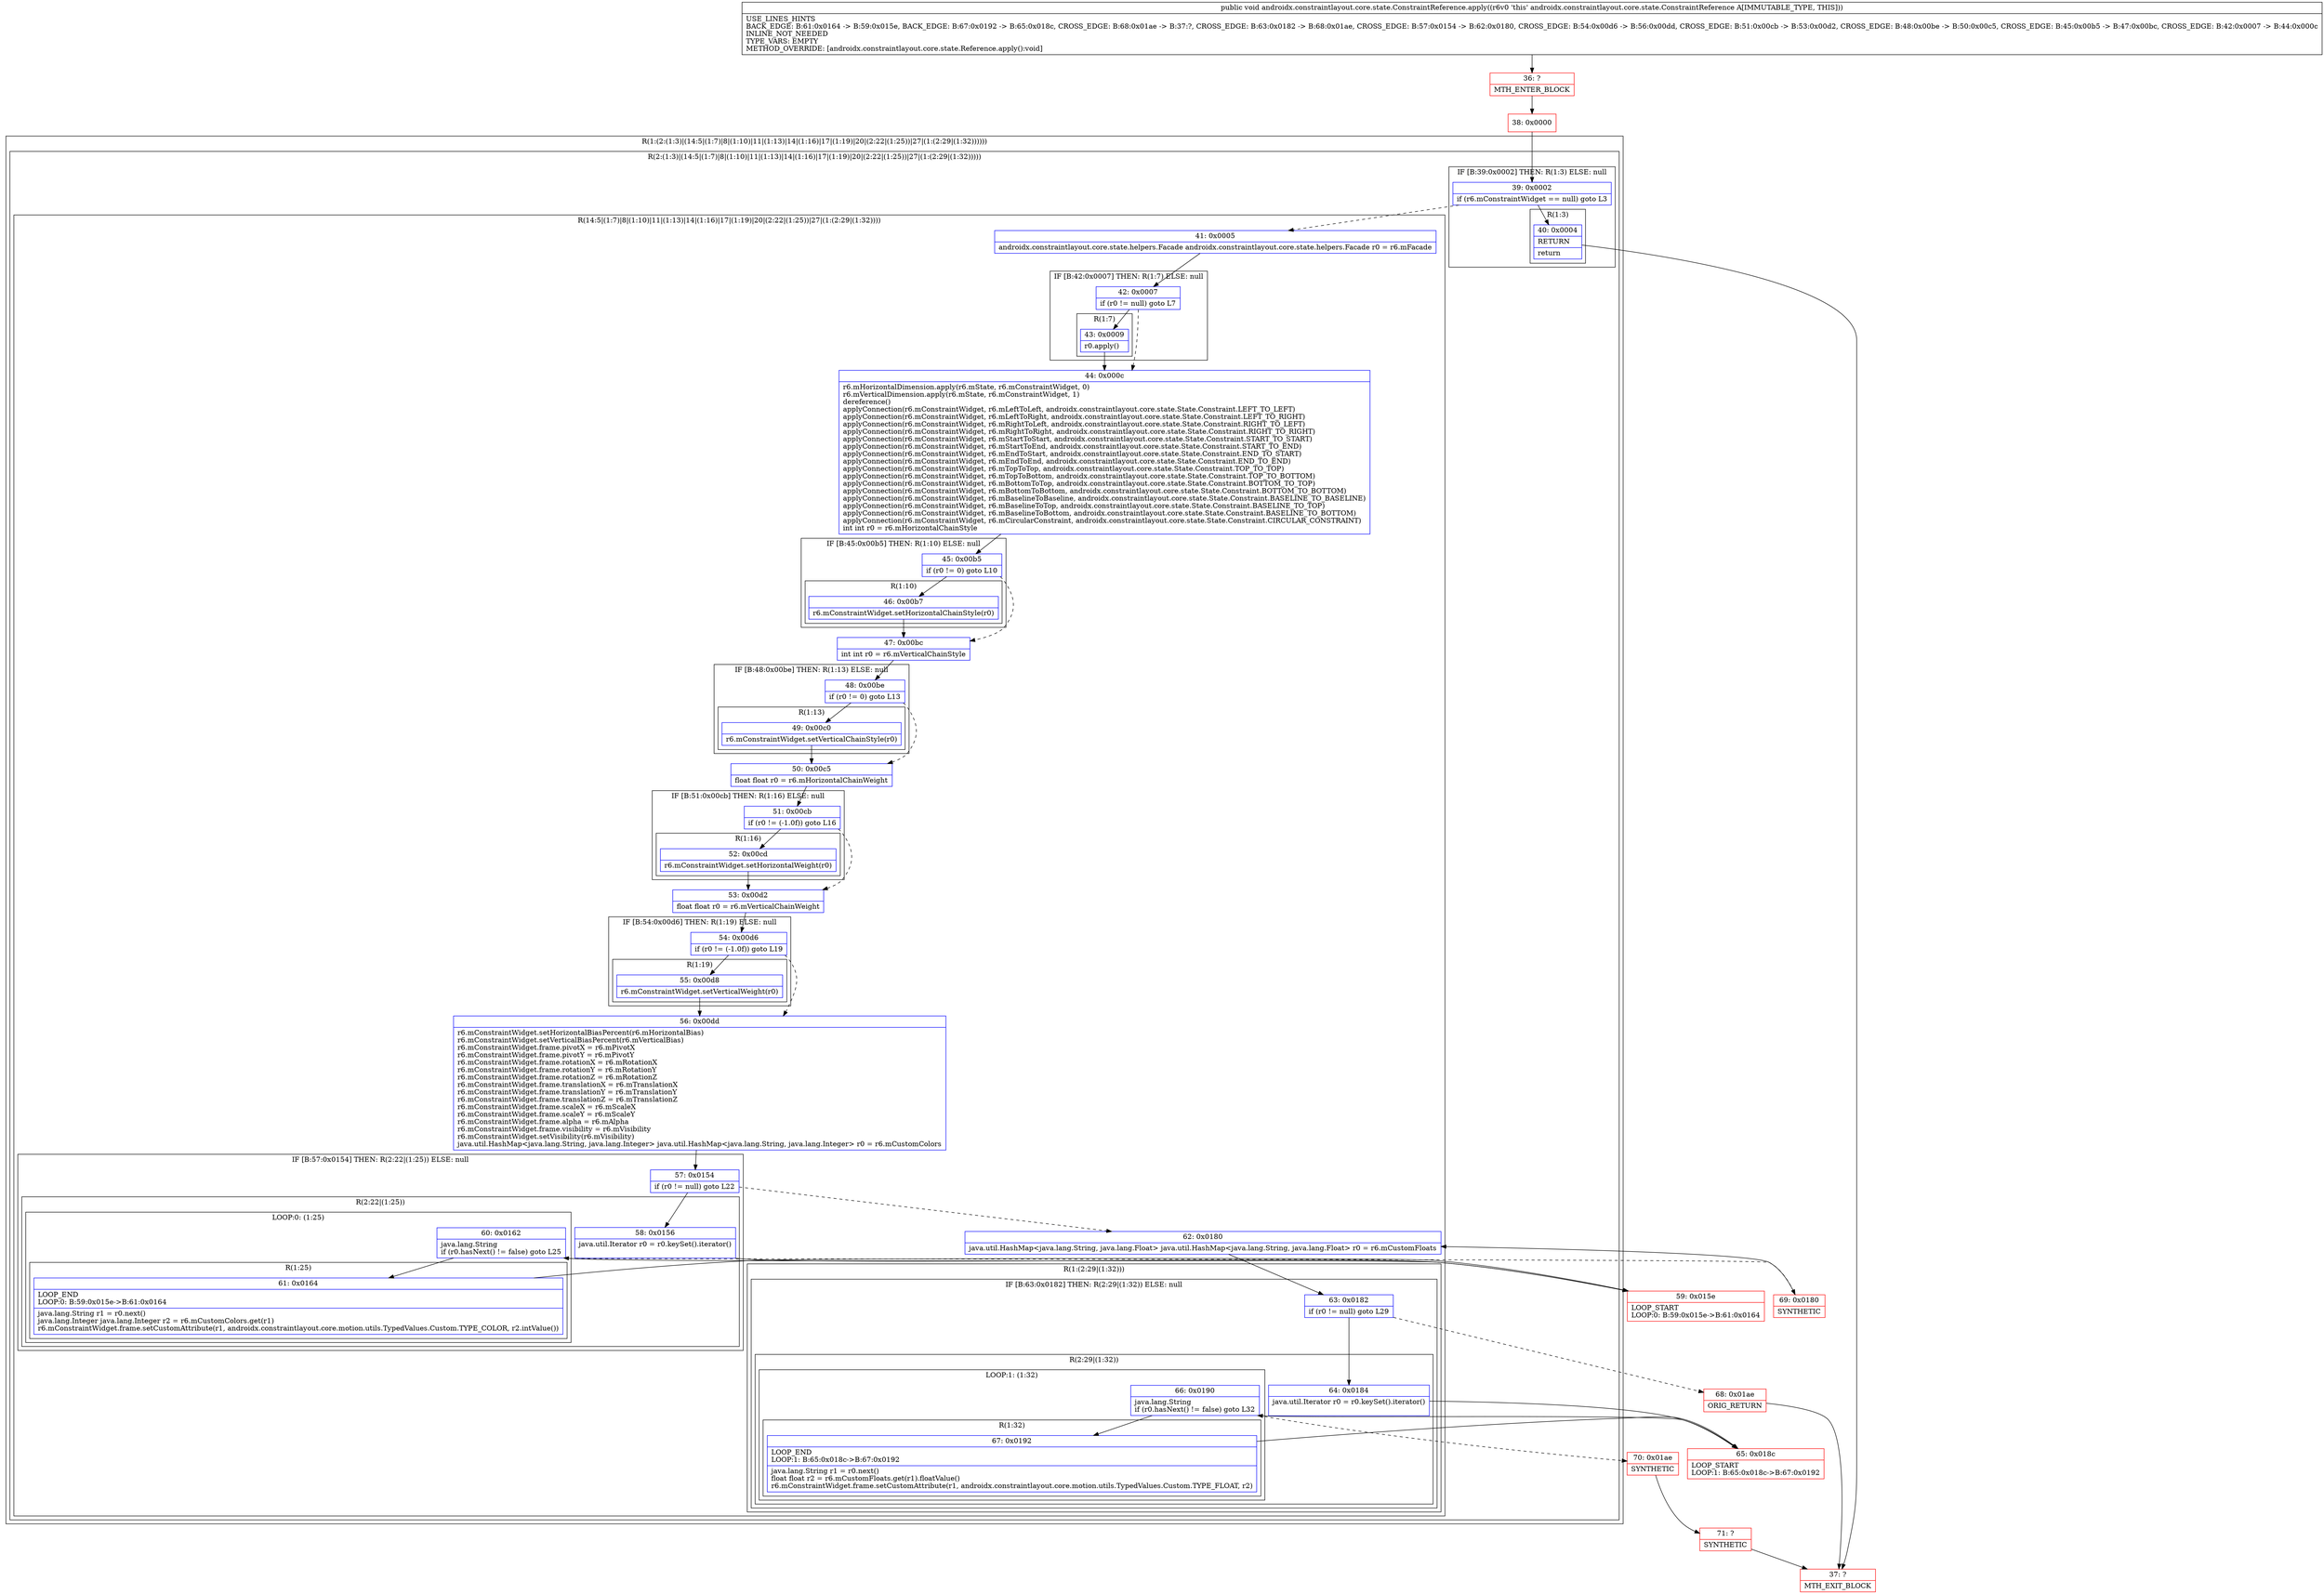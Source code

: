 digraph "CFG forandroidx.constraintlayout.core.state.ConstraintReference.apply()V" {
subgraph cluster_Region_201372328 {
label = "R(1:(2:(1:3)|(14:5|(1:7)|8|(1:10)|11|(1:13)|14|(1:16)|17|(1:19)|20|(2:22|(1:25))|27|(1:(2:29|(1:32))))))";
node [shape=record,color=blue];
subgraph cluster_Region_896288678 {
label = "R(2:(1:3)|(14:5|(1:7)|8|(1:10)|11|(1:13)|14|(1:16)|17|(1:19)|20|(2:22|(1:25))|27|(1:(2:29|(1:32)))))";
node [shape=record,color=blue];
subgraph cluster_IfRegion_1420615464 {
label = "IF [B:39:0x0002] THEN: R(1:3) ELSE: null";
node [shape=record,color=blue];
Node_39 [shape=record,label="{39\:\ 0x0002|if (r6.mConstraintWidget == null) goto L3\l}"];
subgraph cluster_Region_770635092 {
label = "R(1:3)";
node [shape=record,color=blue];
Node_40 [shape=record,label="{40\:\ 0x0004|RETURN\l|return\l}"];
}
}
subgraph cluster_Region_1516583752 {
label = "R(14:5|(1:7)|8|(1:10)|11|(1:13)|14|(1:16)|17|(1:19)|20|(2:22|(1:25))|27|(1:(2:29|(1:32))))";
node [shape=record,color=blue];
Node_41 [shape=record,label="{41\:\ 0x0005|androidx.constraintlayout.core.state.helpers.Facade androidx.constraintlayout.core.state.helpers.Facade r0 = r6.mFacade\l}"];
subgraph cluster_IfRegion_732027723 {
label = "IF [B:42:0x0007] THEN: R(1:7) ELSE: null";
node [shape=record,color=blue];
Node_42 [shape=record,label="{42\:\ 0x0007|if (r0 != null) goto L7\l}"];
subgraph cluster_Region_239859520 {
label = "R(1:7)";
node [shape=record,color=blue];
Node_43 [shape=record,label="{43\:\ 0x0009|r0.apply()\l}"];
}
}
Node_44 [shape=record,label="{44\:\ 0x000c|r6.mHorizontalDimension.apply(r6.mState, r6.mConstraintWidget, 0)\lr6.mVerticalDimension.apply(r6.mState, r6.mConstraintWidget, 1)\ldereference()\lapplyConnection(r6.mConstraintWidget, r6.mLeftToLeft, androidx.constraintlayout.core.state.State.Constraint.LEFT_TO_LEFT)\lapplyConnection(r6.mConstraintWidget, r6.mLeftToRight, androidx.constraintlayout.core.state.State.Constraint.LEFT_TO_RIGHT)\lapplyConnection(r6.mConstraintWidget, r6.mRightToLeft, androidx.constraintlayout.core.state.State.Constraint.RIGHT_TO_LEFT)\lapplyConnection(r6.mConstraintWidget, r6.mRightToRight, androidx.constraintlayout.core.state.State.Constraint.RIGHT_TO_RIGHT)\lapplyConnection(r6.mConstraintWidget, r6.mStartToStart, androidx.constraintlayout.core.state.State.Constraint.START_TO_START)\lapplyConnection(r6.mConstraintWidget, r6.mStartToEnd, androidx.constraintlayout.core.state.State.Constraint.START_TO_END)\lapplyConnection(r6.mConstraintWidget, r6.mEndToStart, androidx.constraintlayout.core.state.State.Constraint.END_TO_START)\lapplyConnection(r6.mConstraintWidget, r6.mEndToEnd, androidx.constraintlayout.core.state.State.Constraint.END_TO_END)\lapplyConnection(r6.mConstraintWidget, r6.mTopToTop, androidx.constraintlayout.core.state.State.Constraint.TOP_TO_TOP)\lapplyConnection(r6.mConstraintWidget, r6.mTopToBottom, androidx.constraintlayout.core.state.State.Constraint.TOP_TO_BOTTOM)\lapplyConnection(r6.mConstraintWidget, r6.mBottomToTop, androidx.constraintlayout.core.state.State.Constraint.BOTTOM_TO_TOP)\lapplyConnection(r6.mConstraintWidget, r6.mBottomToBottom, androidx.constraintlayout.core.state.State.Constraint.BOTTOM_TO_BOTTOM)\lapplyConnection(r6.mConstraintWidget, r6.mBaselineToBaseline, androidx.constraintlayout.core.state.State.Constraint.BASELINE_TO_BASELINE)\lapplyConnection(r6.mConstraintWidget, r6.mBaselineToTop, androidx.constraintlayout.core.state.State.Constraint.BASELINE_TO_TOP)\lapplyConnection(r6.mConstraintWidget, r6.mBaselineToBottom, androidx.constraintlayout.core.state.State.Constraint.BASELINE_TO_BOTTOM)\lapplyConnection(r6.mConstraintWidget, r6.mCircularConstraint, androidx.constraintlayout.core.state.State.Constraint.CIRCULAR_CONSTRAINT)\lint int r0 = r6.mHorizontalChainStyle\l}"];
subgraph cluster_IfRegion_1782067924 {
label = "IF [B:45:0x00b5] THEN: R(1:10) ELSE: null";
node [shape=record,color=blue];
Node_45 [shape=record,label="{45\:\ 0x00b5|if (r0 != 0) goto L10\l}"];
subgraph cluster_Region_435485600 {
label = "R(1:10)";
node [shape=record,color=blue];
Node_46 [shape=record,label="{46\:\ 0x00b7|r6.mConstraintWidget.setHorizontalChainStyle(r0)\l}"];
}
}
Node_47 [shape=record,label="{47\:\ 0x00bc|int int r0 = r6.mVerticalChainStyle\l}"];
subgraph cluster_IfRegion_1017774166 {
label = "IF [B:48:0x00be] THEN: R(1:13) ELSE: null";
node [shape=record,color=blue];
Node_48 [shape=record,label="{48\:\ 0x00be|if (r0 != 0) goto L13\l}"];
subgraph cluster_Region_1829372276 {
label = "R(1:13)";
node [shape=record,color=blue];
Node_49 [shape=record,label="{49\:\ 0x00c0|r6.mConstraintWidget.setVerticalChainStyle(r0)\l}"];
}
}
Node_50 [shape=record,label="{50\:\ 0x00c5|float float r0 = r6.mHorizontalChainWeight\l}"];
subgraph cluster_IfRegion_1175400595 {
label = "IF [B:51:0x00cb] THEN: R(1:16) ELSE: null";
node [shape=record,color=blue];
Node_51 [shape=record,label="{51\:\ 0x00cb|if (r0 != (\-1.0f)) goto L16\l}"];
subgraph cluster_Region_2023291401 {
label = "R(1:16)";
node [shape=record,color=blue];
Node_52 [shape=record,label="{52\:\ 0x00cd|r6.mConstraintWidget.setHorizontalWeight(r0)\l}"];
}
}
Node_53 [shape=record,label="{53\:\ 0x00d2|float float r0 = r6.mVerticalChainWeight\l}"];
subgraph cluster_IfRegion_341634556 {
label = "IF [B:54:0x00d6] THEN: R(1:19) ELSE: null";
node [shape=record,color=blue];
Node_54 [shape=record,label="{54\:\ 0x00d6|if (r0 != (\-1.0f)) goto L19\l}"];
subgraph cluster_Region_694177698 {
label = "R(1:19)";
node [shape=record,color=blue];
Node_55 [shape=record,label="{55\:\ 0x00d8|r6.mConstraintWidget.setVerticalWeight(r0)\l}"];
}
}
Node_56 [shape=record,label="{56\:\ 0x00dd|r6.mConstraintWidget.setHorizontalBiasPercent(r6.mHorizontalBias)\lr6.mConstraintWidget.setVerticalBiasPercent(r6.mVerticalBias)\lr6.mConstraintWidget.frame.pivotX = r6.mPivotX\lr6.mConstraintWidget.frame.pivotY = r6.mPivotY\lr6.mConstraintWidget.frame.rotationX = r6.mRotationX\lr6.mConstraintWidget.frame.rotationY = r6.mRotationY\lr6.mConstraintWidget.frame.rotationZ = r6.mRotationZ\lr6.mConstraintWidget.frame.translationX = r6.mTranslationX\lr6.mConstraintWidget.frame.translationY = r6.mTranslationY\lr6.mConstraintWidget.frame.translationZ = r6.mTranslationZ\lr6.mConstraintWidget.frame.scaleX = r6.mScaleX\lr6.mConstraintWidget.frame.scaleY = r6.mScaleY\lr6.mConstraintWidget.frame.alpha = r6.mAlpha\lr6.mConstraintWidget.frame.visibility = r6.mVisibility\lr6.mConstraintWidget.setVisibility(r6.mVisibility)\ljava.util.HashMap\<java.lang.String, java.lang.Integer\> java.util.HashMap\<java.lang.String, java.lang.Integer\> r0 = r6.mCustomColors\l}"];
subgraph cluster_IfRegion_374630837 {
label = "IF [B:57:0x0154] THEN: R(2:22|(1:25)) ELSE: null";
node [shape=record,color=blue];
Node_57 [shape=record,label="{57\:\ 0x0154|if (r0 != null) goto L22\l}"];
subgraph cluster_Region_698581444 {
label = "R(2:22|(1:25))";
node [shape=record,color=blue];
Node_58 [shape=record,label="{58\:\ 0x0156|java.util.Iterator r0 = r0.keySet().iterator()\l\l}"];
subgraph cluster_LoopRegion_611489715 {
label = "LOOP:0: (1:25)";
node [shape=record,color=blue];
Node_60 [shape=record,label="{60\:\ 0x0162|java.lang.String \lif (r0.hasNext() != false) goto L25\l}"];
subgraph cluster_Region_1910583556 {
label = "R(1:25)";
node [shape=record,color=blue];
Node_61 [shape=record,label="{61\:\ 0x0164|LOOP_END\lLOOP:0: B:59:0x015e\-\>B:61:0x0164\l|java.lang.String r1 = r0.next()\ljava.lang.Integer java.lang.Integer r2 = r6.mCustomColors.get(r1)\lr6.mConstraintWidget.frame.setCustomAttribute(r1, androidx.constraintlayout.core.motion.utils.TypedValues.Custom.TYPE_COLOR, r2.intValue())\l}"];
}
}
}
}
Node_62 [shape=record,label="{62\:\ 0x0180|java.util.HashMap\<java.lang.String, java.lang.Float\> java.util.HashMap\<java.lang.String, java.lang.Float\> r0 = r6.mCustomFloats\l}"];
subgraph cluster_Region_1937028588 {
label = "R(1:(2:29|(1:32)))";
node [shape=record,color=blue];
subgraph cluster_IfRegion_1516485121 {
label = "IF [B:63:0x0182] THEN: R(2:29|(1:32)) ELSE: null";
node [shape=record,color=blue];
Node_63 [shape=record,label="{63\:\ 0x0182|if (r0 != null) goto L29\l}"];
subgraph cluster_Region_1901454256 {
label = "R(2:29|(1:32))";
node [shape=record,color=blue];
Node_64 [shape=record,label="{64\:\ 0x0184|java.util.Iterator r0 = r0.keySet().iterator()\l\l}"];
subgraph cluster_LoopRegion_1091793205 {
label = "LOOP:1: (1:32)";
node [shape=record,color=blue];
Node_66 [shape=record,label="{66\:\ 0x0190|java.lang.String \lif (r0.hasNext() != false) goto L32\l}"];
subgraph cluster_Region_1148790254 {
label = "R(1:32)";
node [shape=record,color=blue];
Node_67 [shape=record,label="{67\:\ 0x0192|LOOP_END\lLOOP:1: B:65:0x018c\-\>B:67:0x0192\l|java.lang.String r1 = r0.next()\lfloat float r2 = r6.mCustomFloats.get(r1).floatValue()\lr6.mConstraintWidget.frame.setCustomAttribute(r1, androidx.constraintlayout.core.motion.utils.TypedValues.Custom.TYPE_FLOAT, r2)\l}"];
}
}
}
}
}
}
}
}
Node_36 [shape=record,color=red,label="{36\:\ ?|MTH_ENTER_BLOCK\l}"];
Node_38 [shape=record,color=red,label="{38\:\ 0x0000}"];
Node_37 [shape=record,color=red,label="{37\:\ ?|MTH_EXIT_BLOCK\l}"];
Node_59 [shape=record,color=red,label="{59\:\ 0x015e|LOOP_START\lLOOP:0: B:59:0x015e\-\>B:61:0x0164\l}"];
Node_69 [shape=record,color=red,label="{69\:\ 0x0180|SYNTHETIC\l}"];
Node_65 [shape=record,color=red,label="{65\:\ 0x018c|LOOP_START\lLOOP:1: B:65:0x018c\-\>B:67:0x0192\l}"];
Node_70 [shape=record,color=red,label="{70\:\ 0x01ae|SYNTHETIC\l}"];
Node_71 [shape=record,color=red,label="{71\:\ ?|SYNTHETIC\l}"];
Node_68 [shape=record,color=red,label="{68\:\ 0x01ae|ORIG_RETURN\l}"];
MethodNode[shape=record,label="{public void androidx.constraintlayout.core.state.ConstraintReference.apply((r6v0 'this' androidx.constraintlayout.core.state.ConstraintReference A[IMMUTABLE_TYPE, THIS]))  | USE_LINES_HINTS\lBACK_EDGE: B:61:0x0164 \-\> B:59:0x015e, BACK_EDGE: B:67:0x0192 \-\> B:65:0x018c, CROSS_EDGE: B:68:0x01ae \-\> B:37:?, CROSS_EDGE: B:63:0x0182 \-\> B:68:0x01ae, CROSS_EDGE: B:57:0x0154 \-\> B:62:0x0180, CROSS_EDGE: B:54:0x00d6 \-\> B:56:0x00dd, CROSS_EDGE: B:51:0x00cb \-\> B:53:0x00d2, CROSS_EDGE: B:48:0x00be \-\> B:50:0x00c5, CROSS_EDGE: B:45:0x00b5 \-\> B:47:0x00bc, CROSS_EDGE: B:42:0x0007 \-\> B:44:0x000c\lINLINE_NOT_NEEDED\lTYPE_VARS: EMPTY\lMETHOD_OVERRIDE: [androidx.constraintlayout.core.state.Reference.apply():void]\l}"];
MethodNode -> Node_36;Node_39 -> Node_40;
Node_39 -> Node_41[style=dashed];
Node_40 -> Node_37;
Node_41 -> Node_42;
Node_42 -> Node_43;
Node_42 -> Node_44[style=dashed];
Node_43 -> Node_44;
Node_44 -> Node_45;
Node_45 -> Node_46;
Node_45 -> Node_47[style=dashed];
Node_46 -> Node_47;
Node_47 -> Node_48;
Node_48 -> Node_49;
Node_48 -> Node_50[style=dashed];
Node_49 -> Node_50;
Node_50 -> Node_51;
Node_51 -> Node_52;
Node_51 -> Node_53[style=dashed];
Node_52 -> Node_53;
Node_53 -> Node_54;
Node_54 -> Node_55;
Node_54 -> Node_56[style=dashed];
Node_55 -> Node_56;
Node_56 -> Node_57;
Node_57 -> Node_58;
Node_57 -> Node_62[style=dashed];
Node_58 -> Node_59;
Node_60 -> Node_61;
Node_60 -> Node_69[style=dashed];
Node_61 -> Node_59;
Node_62 -> Node_63;
Node_63 -> Node_64;
Node_63 -> Node_68[style=dashed];
Node_64 -> Node_65;
Node_66 -> Node_67;
Node_66 -> Node_70[style=dashed];
Node_67 -> Node_65;
Node_36 -> Node_38;
Node_38 -> Node_39;
Node_59 -> Node_60;
Node_69 -> Node_62;
Node_65 -> Node_66;
Node_70 -> Node_71;
Node_71 -> Node_37;
Node_68 -> Node_37;
}


